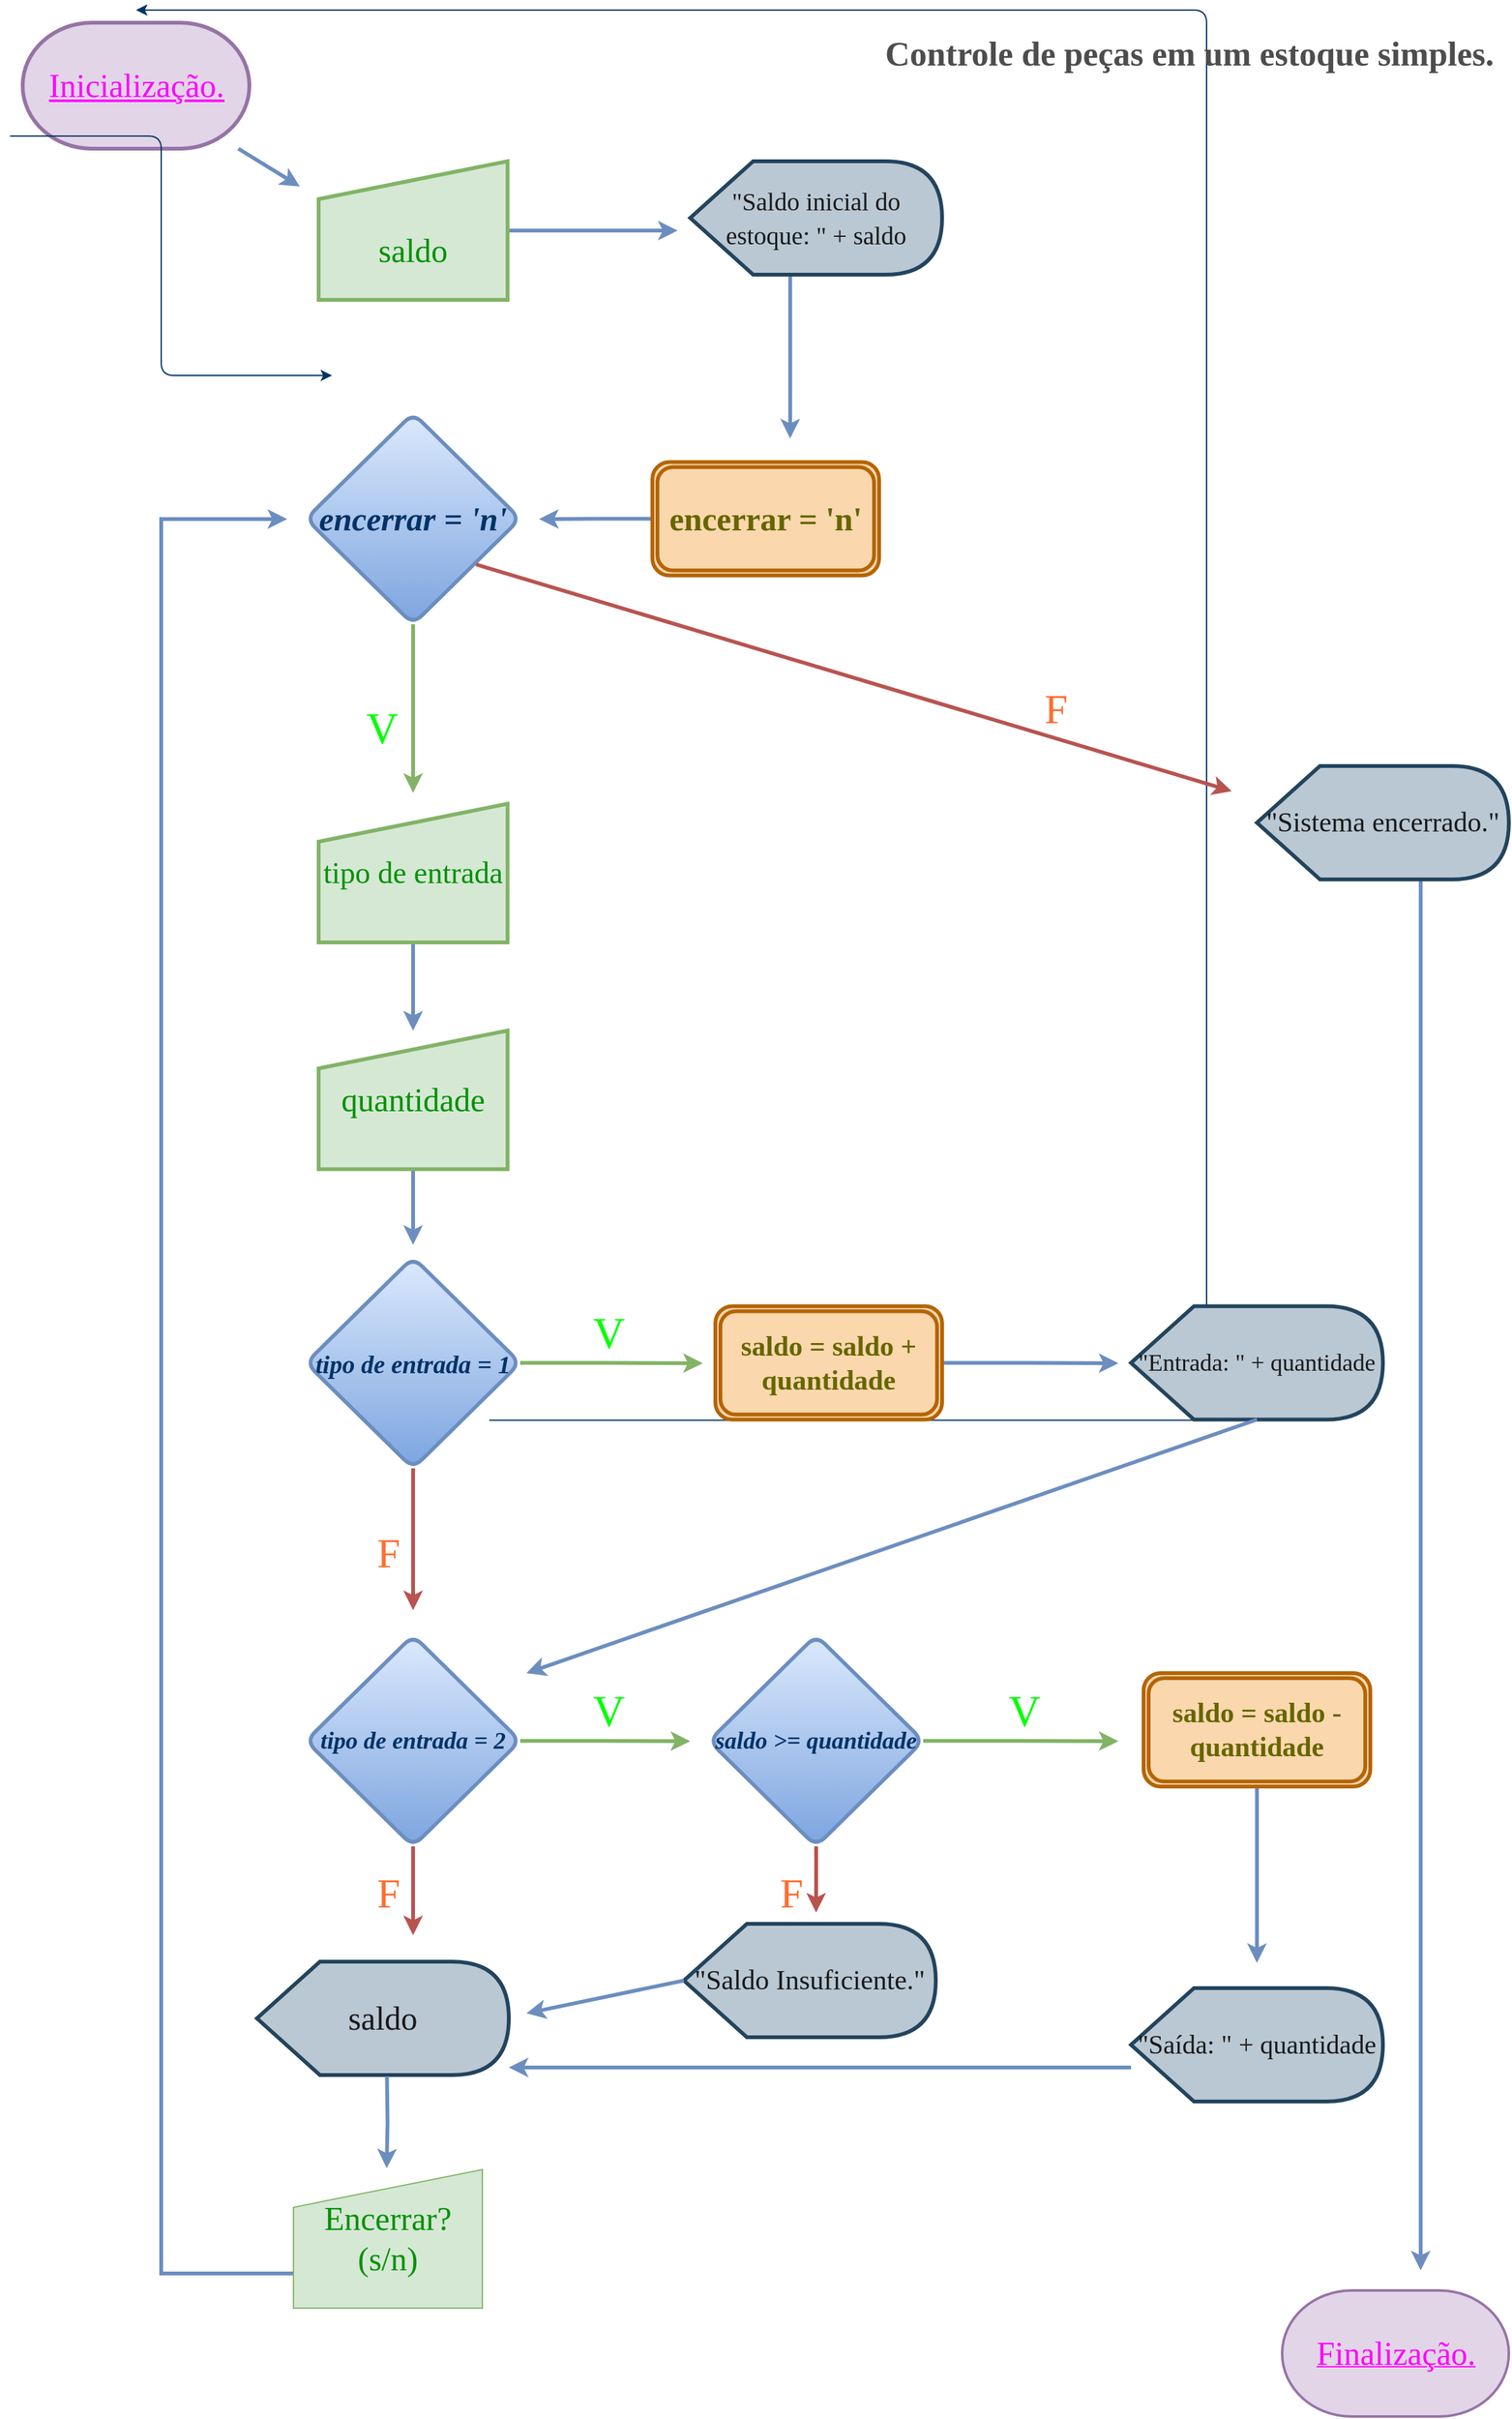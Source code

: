 <mxfile version="22.1.5" type="github">
  <diagram id="6a731a19-8d31-9384-78a2-239565b7b9f0" name="Page-1">
    <mxGraphModel dx="1552" dy="846" grid="1" gridSize="1" guides="1" tooltips="1" connect="1" arrows="1" fold="1" page="1" pageScale="1" pageWidth="1200" pageHeight="1920" background="none" math="0" shadow="0">
      <root>
        <mxCell id="0" />
        <mxCell id="1" parent="0" />
        <mxCell id="2" value="&lt;font style=&quot;font-size: 26px;&quot;&gt;Inicialização.&lt;/font&gt;" style="shape=mxgraph.flowchart.terminator;strokeWidth=3;gradientDirection=north;fontStyle=4;html=1;fillColor=#e1d5e7;strokeColor=#9673a6;fontFamily=Times New Roman;fontSize=22;fontColor=#FF00FF;" parent="1" vertex="1">
          <mxGeometry x="10" y="10" width="180" height="100" as="geometry" />
        </mxCell>
        <mxCell id="7" style="fontStyle=1;strokeColor=#6c8ebf;strokeWidth=3;html=1;fontFamily=Times New Roman;fontSize=22;fillColor=#dae8fc;gradientColor=#7ea6e0;" parent="1" source="2" edge="1">
          <mxGeometry relative="1" as="geometry">
            <mxPoint x="230" y="140" as="targetPoint" />
          </mxGeometry>
        </mxCell>
        <mxCell id="45" value="" style="edgeStyle=elbowEdgeStyle;elbow=horizontal;exitX=1;exitY=0.5;exitPerimeter=0;entryX=0.905;entryY=0.5;entryPerimeter=0;fontStyle=1;strokeColor=#003366;strokeWidth=1;html=1;" parent="1" target="34" edge="1">
          <mxGeometry width="100" height="100" as="geometry">
            <mxPoint x="380.5" y="1119.25" as="sourcePoint" />
            <mxPoint x="100" as="targetPoint" />
            <Array as="points">
              <mxPoint x="950" y="1320" />
            </Array>
          </mxGeometry>
        </mxCell>
        <mxCell id="54" value="" style="edgeStyle=elbowEdgeStyle;elbow=horizontal;exitX=0;exitY=0.5;exitPerimeter=0;entryX=0.095;entryY=0.5;entryPerimeter=0;fontStyle=1;strokeColor=#003366;strokeWidth=1;html=1;" parent="1" source="37" edge="1">
          <mxGeometry width="100" height="100" as="geometry">
            <mxPoint y="100" as="sourcePoint" />
            <mxPoint x="255.605" y="290" as="targetPoint" />
            <Array as="points">
              <mxPoint x="120" y="970" />
            </Array>
          </mxGeometry>
        </mxCell>
        <mxCell id="IJUFxIe87rOsJzYtrhsl-69" value="" style="edgeStyle=orthogonalEdgeStyle;rounded=0;orthogonalLoop=1;jettySize=auto;html=1;fontFamily=Times New Roman;fontSize=22;fillColor=#dae8fc;gradientColor=#7ea6e0;strokeColor=#6c8ebf;strokeWidth=3;" edge="1" parent="1" source="IJUFxIe87rOsJzYtrhsl-58">
          <mxGeometry relative="1" as="geometry">
            <mxPoint x="530" y="175" as="targetPoint" />
          </mxGeometry>
        </mxCell>
        <mxCell id="IJUFxIe87rOsJzYtrhsl-58" value="&lt;font style=&quot;font-size: 26px;&quot;&gt;&lt;br style=&quot;font-size: 26px;&quot;&gt;saldo&lt;/font&gt;" style="shape=manualInput;whiteSpace=wrap;html=1;fillColor=#d5e8d4;strokeColor=#82b366;fontFamily=Times New Roman;fontSize=26;fontColor=#009100;strokeWidth=3;" vertex="1" parent="1">
          <mxGeometry x="245" y="120" width="150" height="110" as="geometry" />
        </mxCell>
        <mxCell id="IJUFxIe87rOsJzYtrhsl-73" value="" style="edgeStyle=orthogonalEdgeStyle;rounded=0;orthogonalLoop=1;jettySize=auto;html=1;fontFamily=Times New Roman;fontSize=22;fillColor=#dae8fc;gradientColor=#7ea6e0;strokeColor=#6c8ebf;strokeWidth=3;" edge="1" parent="1">
          <mxGeometry relative="1" as="geometry">
            <mxPoint x="619.38" y="210.0" as="sourcePoint" />
            <mxPoint x="619.38" y="340" as="targetPoint" />
            <Array as="points">
              <mxPoint x="619.38" y="275" />
              <mxPoint x="620.38" y="340" />
            </Array>
          </mxGeometry>
        </mxCell>
        <mxCell id="IJUFxIe87rOsJzYtrhsl-61" value="&lt;font style=&quot;font-size: 20px;&quot;&gt;&quot;Saldo inicial do estoque: &quot; + saldo&lt;/font&gt;" style="shape=display;whiteSpace=wrap;html=1;fillColor=#bac8d3;strokeColor=#23445d;fontFamily=Times New Roman;fontSize=22;fontStyle=0;align=center;fontColor=#1A1A1A;strokeWidth=3;" vertex="1" parent="1">
          <mxGeometry x="540" y="120" width="200" height="90" as="geometry" />
        </mxCell>
        <mxCell id="IJUFxIe87rOsJzYtrhsl-144" value="" style="edgeStyle=orthogonalEdgeStyle;rounded=0;orthogonalLoop=1;jettySize=auto;html=1;fillColor=#dae8fc;gradientColor=#7ea6e0;strokeColor=#6c8ebf;strokeWidth=3;" edge="1" parent="1" source="IJUFxIe87rOsJzYtrhsl-64">
          <mxGeometry relative="1" as="geometry">
            <mxPoint x="420" y="404" as="targetPoint" />
          </mxGeometry>
        </mxCell>
        <mxCell id="IJUFxIe87rOsJzYtrhsl-64" value="&lt;font style=&quot;font-size: 26px;&quot;&gt;encerrar = &#39;n&#39;&lt;/font&gt;" style="shape=ext;double=1;rounded=1;whiteSpace=wrap;html=1;fillColor=#fad7ac;strokeColor=#b46504;fontFamily=Times New Roman;fontSize=26;fontStyle=1;fontColor=#666600;strokeWidth=3;" vertex="1" parent="1">
          <mxGeometry x="510" y="358.75" width="180" height="90" as="geometry" />
        </mxCell>
        <mxCell id="IJUFxIe87rOsJzYtrhsl-77" value="" style="edgeStyle=orthogonalEdgeStyle;rounded=0;orthogonalLoop=1;jettySize=auto;html=1;fontFamily=Times New Roman;fillColor=#d5e8d4;gradientColor=#97d077;strokeColor=#82b366;strokeWidth=3;" edge="1" parent="1" source="IJUFxIe87rOsJzYtrhsl-74">
          <mxGeometry relative="1" as="geometry">
            <mxPoint x="320.0" y="621.25" as="targetPoint" />
          </mxGeometry>
        </mxCell>
        <mxCell id="IJUFxIe87rOsJzYtrhsl-74" value="&lt;font color=&quot;#003366&quot; style=&quot;font-size: 26px;&quot;&gt;encerrar = &#39;n&#39;&lt;/font&gt;" style="rhombus;whiteSpace=wrap;html=1;rounded=1;fillColor=#dae8fc;strokeColor=#6c8ebf;gradientColor=#7ea6e0;fontFamily=Times New Roman;fontStyle=3;fontSize=26;strokeWidth=3;" vertex="1" parent="1">
          <mxGeometry x="235" y="320" width="170" height="167.5" as="geometry" />
        </mxCell>
        <mxCell id="IJUFxIe87rOsJzYtrhsl-81" value="" style="edgeStyle=orthogonalEdgeStyle;rounded=0;orthogonalLoop=1;jettySize=auto;html=1;fontFamily=Times New Roman;fillColor=#dae8fc;gradientColor=#7ea6e0;strokeColor=#6c8ebf;strokeWidth=3;" edge="1" parent="1" source="IJUFxIe87rOsJzYtrhsl-79" target="IJUFxIe87rOsJzYtrhsl-80">
          <mxGeometry relative="1" as="geometry" />
        </mxCell>
        <mxCell id="IJUFxIe87rOsJzYtrhsl-79" value="&lt;font color=&quot;#009100&quot; style=&quot;font-size: 24px;&quot;&gt;tipo de entrada&lt;/font&gt;" style="shape=manualInput;whiteSpace=wrap;html=1;fillColor=#d5e8d4;strokeColor=#82b366;fontFamily=Times New Roman;fontColor=#00CC00;fontStyle=0;fontSize=24;strokeWidth=3;" vertex="1" parent="1">
          <mxGeometry x="245" y="630" width="150" height="110" as="geometry" />
        </mxCell>
        <mxCell id="IJUFxIe87rOsJzYtrhsl-83" value="" style="edgeStyle=orthogonalEdgeStyle;rounded=0;orthogonalLoop=1;jettySize=auto;html=1;fontFamily=Times New Roman;fillColor=#dae8fc;gradientColor=#7ea6e0;strokeColor=#6c8ebf;strokeWidth=3;" edge="1" parent="1" source="IJUFxIe87rOsJzYtrhsl-80">
          <mxGeometry relative="1" as="geometry">
            <mxPoint x="320" y="980" as="targetPoint" />
          </mxGeometry>
        </mxCell>
        <mxCell id="IJUFxIe87rOsJzYtrhsl-80" value="&lt;font style=&quot;font-size: 26px;&quot;&gt;quantidade&lt;/font&gt;" style="shape=manualInput;whiteSpace=wrap;html=1;fillColor=#d5e8d4;strokeColor=#82b366;fontFamily=Times New Roman;fontSize=26;fontColor=#009100;strokeWidth=3;" vertex="1" parent="1">
          <mxGeometry x="245" y="810" width="150" height="110" as="geometry" />
        </mxCell>
        <mxCell id="IJUFxIe87rOsJzYtrhsl-85" value="" style="edgeStyle=orthogonalEdgeStyle;rounded=0;orthogonalLoop=1;jettySize=auto;html=1;fontFamily=Times New Roman;fillColor=#d5e8d4;gradientColor=#97d077;strokeColor=#82b366;strokeWidth=3;" edge="1" parent="1" source="IJUFxIe87rOsJzYtrhsl-82">
          <mxGeometry relative="1" as="geometry">
            <mxPoint x="550" y="1074" as="targetPoint" />
          </mxGeometry>
        </mxCell>
        <mxCell id="IJUFxIe87rOsJzYtrhsl-97" value="" style="edgeStyle=orthogonalEdgeStyle;rounded=0;orthogonalLoop=1;jettySize=auto;html=1;fontFamily=Times New Roman;fillColor=#f8cecc;gradientColor=#ea6b66;strokeColor=#b85450;strokeWidth=3;" edge="1" parent="1" source="IJUFxIe87rOsJzYtrhsl-82">
          <mxGeometry relative="1" as="geometry">
            <mxPoint x="320" y="1270" as="targetPoint" />
          </mxGeometry>
        </mxCell>
        <mxCell id="IJUFxIe87rOsJzYtrhsl-82" value="&lt;font style=&quot;font-size: 20px;&quot;&gt;tipo de entrada = 1&lt;/font&gt;" style="rhombus;whiteSpace=wrap;html=1;rounded=1;fillColor=#dae8fc;gradientColor=#7ea6e0;strokeColor=#6c8ebf;fontFamily=Times New Roman;fontStyle=3;fontColor=#003366;strokeWidth=3;" vertex="1" parent="1">
          <mxGeometry x="235" y="990" width="170" height="167.5" as="geometry" />
        </mxCell>
        <mxCell id="IJUFxIe87rOsJzYtrhsl-88" value="" style="edgeStyle=orthogonalEdgeStyle;rounded=0;orthogonalLoop=1;jettySize=auto;html=1;fontFamily=Times New Roman;fillColor=#dae8fc;gradientColor=#7ea6e0;strokeColor=#6c8ebf;strokeWidth=3;" edge="1" parent="1" source="IJUFxIe87rOsJzYtrhsl-86">
          <mxGeometry relative="1" as="geometry">
            <mxPoint x="880" y="1074" as="targetPoint" />
          </mxGeometry>
        </mxCell>
        <mxCell id="IJUFxIe87rOsJzYtrhsl-86" value="&lt;font style=&quot;font-size: 22px;&quot;&gt;&lt;font style=&quot;font-size: 22px;&quot;&gt;saldo = saldo + quantidade&lt;/font&gt;&lt;br style=&quot;font-size: 22px;&quot;&gt;&lt;/font&gt;" style="shape=ext;double=1;rounded=1;whiteSpace=wrap;html=1;fillColor=#fad7ac;strokeColor=#b46504;fontFamily=Times New Roman;fontStyle=1;align=center;horizontal=1;verticalAlign=middle;fontColor=#666600;fontSize=22;strokeWidth=3;" vertex="1" parent="1">
          <mxGeometry x="560" y="1028.75" width="180" height="90" as="geometry" />
        </mxCell>
        <mxCell id="IJUFxIe87rOsJzYtrhsl-89" value="&lt;font style=&quot;font-size: 19px;&quot;&gt;&quot;Entrada: &quot; + quantidade&lt;/font&gt;" style="shape=display;whiteSpace=wrap;html=1;fillColor=#bac8d3;strokeColor=#23445d;fontFamily=Times New Roman;align=center;fontColor=#1A1A1A;fontSize=19;strokeWidth=3;" vertex="1" parent="1">
          <mxGeometry x="890" y="1028.75" width="200" height="90" as="geometry" />
        </mxCell>
        <mxCell id="IJUFxIe87rOsJzYtrhsl-90" value="&lt;font style=&quot;font-size: 35px;&quot;&gt;V&lt;/font&gt;" style="text;html=1;align=center;verticalAlign=middle;resizable=0;points=[];autosize=1;strokeColor=none;fillColor=none;fontFamily=Times New Roman;fontColor=#00FF00;strokeWidth=3;" vertex="1" parent="1">
          <mxGeometry x="270" y="540" width="50" height="60" as="geometry" />
        </mxCell>
        <mxCell id="IJUFxIe87rOsJzYtrhsl-95" value="&lt;font style=&quot;font-size: 33px;&quot;&gt;F&lt;/font&gt;" style="text;html=1;align=center;verticalAlign=middle;resizable=0;points=[];autosize=1;strokeColor=none;fillColor=none;fontFamily=Times New Roman;fontColor=#FF6E30;strokeWidth=3;" vertex="1" parent="1">
          <mxGeometry x="810" y="530" width="40" height="50" as="geometry" />
        </mxCell>
        <mxCell id="IJUFxIe87rOsJzYtrhsl-107" value="" style="edgeStyle=orthogonalEdgeStyle;rounded=0;orthogonalLoop=1;jettySize=auto;html=1;fontFamily=Times New Roman;fillColor=#d5e8d4;gradientColor=#97d077;strokeColor=#82b366;strokeWidth=3;" edge="1" parent="1" source="IJUFxIe87rOsJzYtrhsl-96">
          <mxGeometry relative="1" as="geometry">
            <mxPoint x="540" y="1374" as="targetPoint" />
          </mxGeometry>
        </mxCell>
        <mxCell id="IJUFxIe87rOsJzYtrhsl-116" value="" style="edgeStyle=orthogonalEdgeStyle;rounded=0;orthogonalLoop=1;jettySize=auto;html=1;fontFamily=Times New Roman;fillColor=#f8cecc;gradientColor=#ea6b66;strokeColor=#b85450;strokeWidth=3;" edge="1" parent="1" source="IJUFxIe87rOsJzYtrhsl-96">
          <mxGeometry relative="1" as="geometry">
            <mxPoint x="320" y="1528" as="targetPoint" />
          </mxGeometry>
        </mxCell>
        <mxCell id="IJUFxIe87rOsJzYtrhsl-96" value="&lt;font style=&quot;font-size: 19px;&quot;&gt;tipo de entrada = 2&lt;/font&gt;" style="rhombus;whiteSpace=wrap;html=1;rounded=1;fillColor=#dae8fc;gradientColor=#7ea6e0;strokeColor=#6c8ebf;fontFamily=Times New Roman;fontStyle=3;fontColor=#003366;strokeWidth=3;" vertex="1" parent="1">
          <mxGeometry x="235" y="1290" width="170" height="167.5" as="geometry" />
        </mxCell>
        <mxCell id="IJUFxIe87rOsJzYtrhsl-98" value="&lt;font style=&quot;font-size: 35px;&quot;&gt;V&lt;/font&gt;" style="text;html=1;align=center;verticalAlign=middle;resizable=0;points=[];autosize=1;strokeColor=none;fillColor=none;fontFamily=Times New Roman;fontColor=#00FF00;strokeWidth=3;" vertex="1" parent="1">
          <mxGeometry x="450" y="1020" width="50" height="60" as="geometry" />
        </mxCell>
        <mxCell id="IJUFxIe87rOsJzYtrhsl-99" value="&lt;font style=&quot;font-size: 33px;&quot;&gt;F&lt;/font&gt;" style="text;html=1;align=center;verticalAlign=middle;resizable=0;points=[];autosize=1;strokeColor=none;fillColor=none;fontFamily=Times New Roman;fontColor=#FF6E30;strokeWidth=3;" vertex="1" parent="1">
          <mxGeometry x="280" y="1200" width="40" height="50" as="geometry" />
        </mxCell>
        <mxCell id="IJUFxIe87rOsJzYtrhsl-102" value="&lt;font style=&quot;font-size: 26px;&quot;&gt;Finalização.&lt;/font&gt;" style="shape=mxgraph.flowchart.terminator;strokeWidth=2;gradientDirection=north;fontStyle=4;html=1;fillColor=#e1d5e7;strokeColor=#9673a6;fontFamily=Times New Roman;fontColor=#FF00FF;" vertex="1" parent="1">
          <mxGeometry x="1010" y="1810" width="180" height="100" as="geometry" />
        </mxCell>
        <mxCell id="IJUFxIe87rOsJzYtrhsl-109" value="" style="edgeStyle=orthogonalEdgeStyle;rounded=0;orthogonalLoop=1;jettySize=auto;html=1;fontFamily=Times New Roman;fillColor=#d5e8d4;gradientColor=#97d077;strokeColor=#82b366;strokeWidth=3;" edge="1" parent="1" source="IJUFxIe87rOsJzYtrhsl-104">
          <mxGeometry relative="1" as="geometry">
            <mxPoint x="880" y="1374" as="targetPoint" />
          </mxGeometry>
        </mxCell>
        <mxCell id="IJUFxIe87rOsJzYtrhsl-114" value="" style="edgeStyle=orthogonalEdgeStyle;rounded=0;orthogonalLoop=1;jettySize=auto;html=1;fontFamily=Times New Roman;fillColor=#f8cecc;gradientColor=#ea6b66;strokeColor=#b85450;strokeWidth=3;" edge="1" parent="1" source="IJUFxIe87rOsJzYtrhsl-104">
          <mxGeometry relative="1" as="geometry">
            <mxPoint x="640" y="1510" as="targetPoint" />
          </mxGeometry>
        </mxCell>
        <mxCell id="IJUFxIe87rOsJzYtrhsl-104" value="&lt;font style=&quot;font-size: 19px;&quot;&gt;saldo &amp;gt;= quantidade&lt;/font&gt;" style="rhombus;whiteSpace=wrap;html=1;rounded=1;fillColor=#dae8fc;gradientColor=#7ea6e0;strokeColor=#6c8ebf;fontFamily=Times New Roman;fontStyle=3;fontColor=#003366;strokeWidth=3;fontSize=19;" vertex="1" parent="1">
          <mxGeometry x="555" y="1290" width="170" height="167.5" as="geometry" />
        </mxCell>
        <mxCell id="IJUFxIe87rOsJzYtrhsl-113" value="" style="edgeStyle=orthogonalEdgeStyle;rounded=0;orthogonalLoop=1;jettySize=auto;html=1;fontFamily=Times New Roman;fillColor=#dae8fc;gradientColor=#7ea6e0;strokeColor=#6c8ebf;strokeWidth=3;" edge="1" parent="1" source="IJUFxIe87rOsJzYtrhsl-105">
          <mxGeometry relative="1" as="geometry">
            <mxPoint x="990" y="1550" as="targetPoint" />
          </mxGeometry>
        </mxCell>
        <mxCell id="IJUFxIe87rOsJzYtrhsl-105" value="&lt;font style=&quot;font-size: 22px;&quot;&gt;&lt;font style=&quot;font-size: 22px;&quot;&gt;saldo = saldo - quantidade&lt;/font&gt;&lt;br style=&quot;font-size: 22px;&quot;&gt;&lt;/font&gt;" style="shape=ext;double=1;rounded=1;whiteSpace=wrap;html=1;fillColor=#fad7ac;strokeColor=#b46504;fontFamily=Times New Roman;fontStyle=1;fontColor=#666600;fontSize=22;strokeWidth=3;" vertex="1" parent="1">
          <mxGeometry x="900" y="1320" width="180" height="90" as="geometry" />
        </mxCell>
        <mxCell id="IJUFxIe87rOsJzYtrhsl-110" value="&lt;font style=&quot;font-size: 21px;&quot;&gt;&quot;Saída: &quot; + quantidade&lt;/font&gt;" style="shape=display;whiteSpace=wrap;html=1;fillColor=#bac8d3;strokeColor=#23445d;fontFamily=Times New Roman;align=center;fontColor=#1A1A1A;strokeWidth=3;" vertex="1" parent="1">
          <mxGeometry x="890" y="1570" width="200" height="90" as="geometry" />
        </mxCell>
        <mxCell id="IJUFxIe87rOsJzYtrhsl-111" value="&lt;font style=&quot;font-size: 22px;&quot;&gt;&quot;Saldo Insuficiente.&quot;&lt;/font&gt;" style="shape=display;whiteSpace=wrap;html=1;fillColor=#bac8d3;strokeColor=#23445d;fontFamily=Times New Roman;align=center;fontColor=#1A1A1A;strokeWidth=3;" vertex="1" parent="1">
          <mxGeometry x="535" y="1519" width="200" height="90" as="geometry" />
        </mxCell>
        <mxCell id="IJUFxIe87rOsJzYtrhsl-117" value="&lt;font style=&quot;font-size: 35px;&quot;&gt;V&lt;/font&gt;" style="text;html=1;align=center;verticalAlign=middle;resizable=0;points=[];autosize=1;strokeColor=none;fillColor=none;fontFamily=Times New Roman;fontColor=#00FF00;strokeWidth=3;" vertex="1" parent="1">
          <mxGeometry x="450" y="1320" width="50" height="60" as="geometry" />
        </mxCell>
        <mxCell id="IJUFxIe87rOsJzYtrhsl-118" value="&lt;font style=&quot;font-size: 35px;&quot;&gt;V&lt;/font&gt;" style="text;html=1;align=center;verticalAlign=middle;resizable=0;points=[];autosize=1;strokeColor=none;fillColor=none;fontFamily=Times New Roman;fontColor=#00FF00;strokeWidth=3;" vertex="1" parent="1">
          <mxGeometry x="780" y="1320" width="50" height="60" as="geometry" />
        </mxCell>
        <mxCell id="IJUFxIe87rOsJzYtrhsl-119" value="&lt;font style=&quot;font-size: 33px;&quot;&gt;F&lt;/font&gt;" style="text;html=1;align=center;verticalAlign=middle;resizable=0;points=[];autosize=1;strokeColor=none;fillColor=none;fontFamily=Times New Roman;fontColor=#FF6E30;strokeWidth=3;" vertex="1" parent="1">
          <mxGeometry x="600" y="1470" width="40" height="50" as="geometry" />
        </mxCell>
        <mxCell id="IJUFxIe87rOsJzYtrhsl-120" value="&lt;font style=&quot;font-size: 33px;&quot;&gt;F&lt;/font&gt;" style="text;html=1;align=center;verticalAlign=middle;resizable=0;points=[];autosize=1;strokeColor=none;fillColor=none;fontFamily=Times New Roman;fontColor=#FF6E30;strokeWidth=3;" vertex="1" parent="1">
          <mxGeometry x="280" y="1470" width="40" height="50" as="geometry" />
        </mxCell>
        <mxCell id="IJUFxIe87rOsJzYtrhsl-121" value="&lt;font style=&quot;font-size: 26px;&quot;&gt;saldo&lt;/font&gt;" style="shape=display;whiteSpace=wrap;html=1;fillColor=#bac8d3;strokeColor=#23445d;fontFamily=Times New Roman;align=center;fontColor=#1A1A1A;fontSize=26;strokeWidth=3;" vertex="1" parent="1">
          <mxGeometry x="196" y="1549" width="200" height="90" as="geometry" />
        </mxCell>
        <mxCell id="IJUFxIe87rOsJzYtrhsl-134" value="" style="edgeStyle=orthogonalEdgeStyle;rounded=0;orthogonalLoop=1;jettySize=auto;html=1;fillColor=#dae8fc;gradientColor=#7ea6e0;strokeColor=#6c8ebf;strokeWidth=3;exitX=0;exitY=0.75;exitDx=0;exitDy=0;" edge="1" parent="1" source="IJUFxIe87rOsJzYtrhsl-130">
          <mxGeometry relative="1" as="geometry">
            <mxPoint x="220" y="404" as="targetPoint" />
            <Array as="points">
              <mxPoint x="120" y="1796" />
              <mxPoint x="120" y="404" />
            </Array>
          </mxGeometry>
        </mxCell>
        <mxCell id="IJUFxIe87rOsJzYtrhsl-130" value="&lt;font style=&quot;font-size: 26px;&quot;&gt;Encerrar?(s/n)&lt;/font&gt;" style="shape=manualInput;whiteSpace=wrap;html=1;fillColor=#d5e8d4;strokeColor=#82b366;fontFamily=Times New Roman;fontSize=26;fontColor=#009100;" vertex="1" parent="1">
          <mxGeometry x="225" y="1714" width="150" height="110" as="geometry" />
        </mxCell>
        <mxCell id="IJUFxIe87rOsJzYtrhsl-138" value="" style="edgeStyle=orthogonalEdgeStyle;rounded=0;orthogonalLoop=1;jettySize=auto;html=1;fillColor=#dae8fc;gradientColor=#7ea6e0;strokeColor=#6c8ebf;strokeWidth=3;" edge="1" parent="1" source="IJUFxIe87rOsJzYtrhsl-131">
          <mxGeometry relative="1" as="geometry">
            <mxPoint x="1120" y="1794" as="targetPoint" />
            <Array as="points">
              <mxPoint x="1120" y="1760" />
            </Array>
          </mxGeometry>
        </mxCell>
        <mxCell id="IJUFxIe87rOsJzYtrhsl-131" value="&lt;font style=&quot;font-size: 22px;&quot;&gt;&quot;Sistema encerrado.&quot;&lt;/font&gt;" style="shape=display;whiteSpace=wrap;html=1;fillColor=#bac8d3;strokeColor=#23445d;fontFamily=Times New Roman;align=center;fontColor=#1A1A1A;fontSize=22;strokeWidth=3;" vertex="1" parent="1">
          <mxGeometry x="990" y="600" width="200" height="90" as="geometry" />
        </mxCell>
        <mxCell id="IJUFxIe87rOsJzYtrhsl-135" value="&lt;font color=&quot;#4d4d4d&quot; style=&quot;font-size: 27px;&quot;&gt;Controle de peças em um estoque simples.&lt;/font&gt;" style="text;html=1;align=center;verticalAlign=middle;resizable=0;points=[];autosize=1;strokeColor=none;fillColor=none;fontStyle=1;fontFamily=Times New Roman;flipH=1;flipV=0;rotation=0;" vertex="1" parent="1">
          <mxGeometry x="685" y="13" width="501" height="44" as="geometry" />
        </mxCell>
        <mxCell id="IJUFxIe87rOsJzYtrhsl-141" style="fontStyle=1;strokeColor=#b85450;strokeWidth=3;html=1;fontFamily=Times New Roman;fontSize=22;fillColor=#f8cecc;gradientColor=#ea6b66;" edge="1" parent="1">
          <mxGeometry relative="1" as="geometry">
            <mxPoint x="370" y="440" as="sourcePoint" />
            <mxPoint x="970" y="620" as="targetPoint" />
          </mxGeometry>
        </mxCell>
        <mxCell id="IJUFxIe87rOsJzYtrhsl-142" style="fontStyle=1;strokeColor=#6c8ebf;strokeWidth=3;html=1;fontFamily=Times New Roman;fontSize=22;fillColor=#dae8fc;gradientColor=#7ea6e0;" edge="1" parent="1">
          <mxGeometry relative="1" as="geometry">
            <mxPoint x="990" y="1118.75" as="sourcePoint" />
            <mxPoint x="410" y="1320" as="targetPoint" />
          </mxGeometry>
        </mxCell>
        <mxCell id="IJUFxIe87rOsJzYtrhsl-145" style="fontStyle=1;strokeColor=#6c8ebf;strokeWidth=3;html=1;fontFamily=Times New Roman;fontSize=22;exitX=0;exitY=0.5;exitDx=0;exitDy=0;exitPerimeter=0;fillColor=#dae8fc;gradientColor=#7ea6e0;" edge="1" parent="1" source="IJUFxIe87rOsJzYtrhsl-111">
          <mxGeometry relative="1" as="geometry">
            <mxPoint x="530" y="1620" as="sourcePoint" />
            <mxPoint x="410" y="1590" as="targetPoint" />
          </mxGeometry>
        </mxCell>
        <mxCell id="IJUFxIe87rOsJzYtrhsl-154" value="" style="edgeStyle=orthogonalEdgeStyle;rounded=0;orthogonalLoop=1;jettySize=auto;html=1;fontFamily=Times New Roman;fillColor=#dae8fc;gradientColor=#7ea6e0;strokeColor=#6c8ebf;strokeWidth=3;" edge="1" parent="1">
          <mxGeometry relative="1" as="geometry">
            <mxPoint x="299.23" y="1640" as="sourcePoint" />
            <mxPoint x="299" y="1713" as="targetPoint" />
          </mxGeometry>
        </mxCell>
        <mxCell id="IJUFxIe87rOsJzYtrhsl-159" value="" style="edgeStyle=orthogonalEdgeStyle;rounded=0;orthogonalLoop=1;jettySize=auto;html=1;fillColor=#dae8fc;gradientColor=#7ea6e0;strokeColor=#6c8ebf;strokeWidth=3;" edge="1" parent="1" target="IJUFxIe87rOsJzYtrhsl-121">
          <mxGeometry relative="1" as="geometry">
            <mxPoint x="890" y="1633" as="sourcePoint" />
            <mxPoint x="406" y="1641.93" as="targetPoint" />
            <Array as="points">
              <mxPoint x="805" y="1633" />
              <mxPoint x="805" y="1633" />
            </Array>
          </mxGeometry>
        </mxCell>
      </root>
    </mxGraphModel>
  </diagram>
</mxfile>
